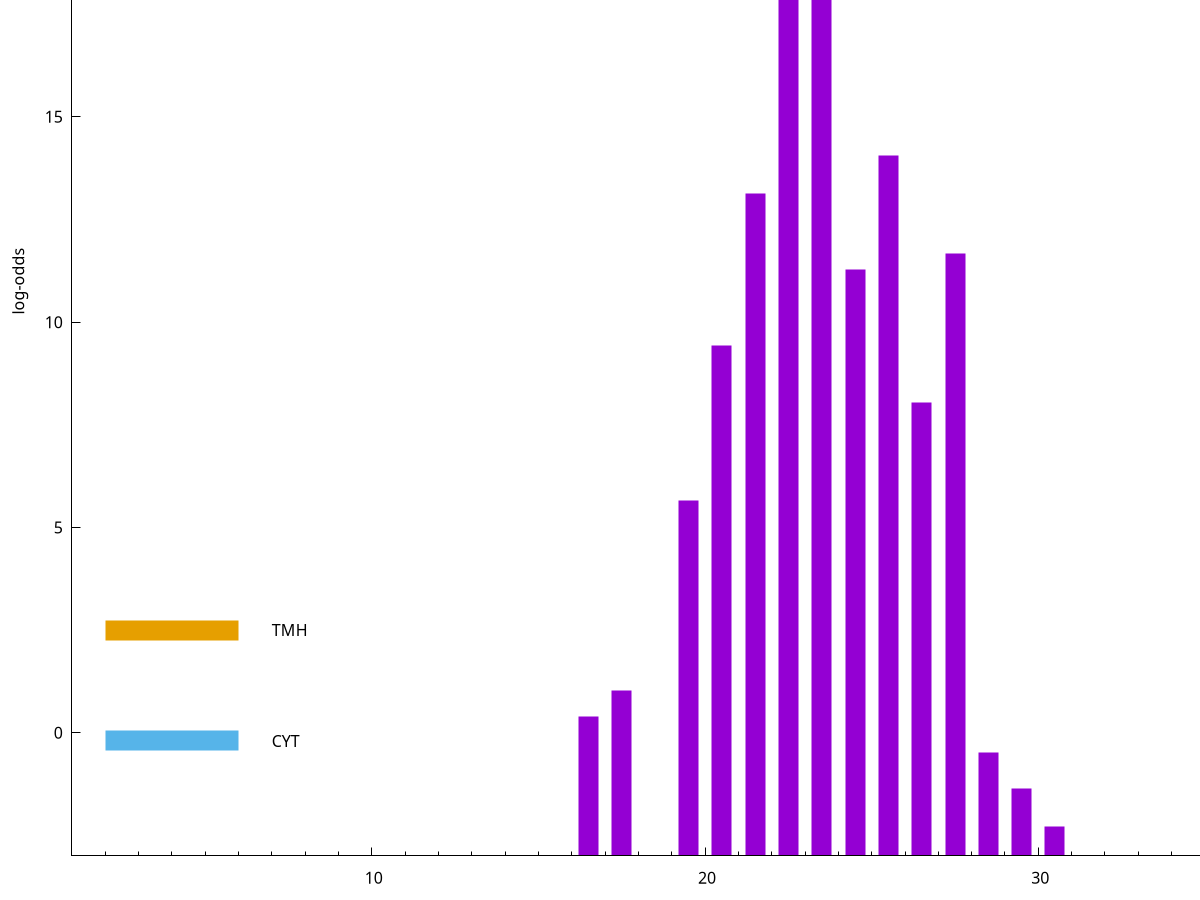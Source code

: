 set title "LipoP predictions for SRR4065668.gff"
set size 2., 1.4
set xrange [1:70] 
set mxtics 10
set yrange [-3:25]
set y2range [0:28]
set ylabel "log-odds"
set term postscript eps color solid "Helvetica" 30
set output "SRR4065668.gff7.eps"
set arrow from 2,22.5457 to 6,22.5457 nohead lt 1 lw 20
set label "SpI" at 7,22.5457
set arrow from 2,2.50119 to 6,2.50119 nohead lt 4 lw 20
set label "TMH" at 7,2.50119
set arrow from 2,-0.200913 to 6,-0.200913 nohead lt 3 lw 20
set label "CYT" at 7,-0.200913
set arrow from 2,22.5457 to 6,22.5457 nohead lt 1 lw 20
set label "SpI" at 7,22.5457
# NOTE: The scores below are the log-odds scores with the threshold
# NOTE: subtracted (a hack to make gnuplot make the histogram all
# NOTE: look nice).
plot "-" axes x1y2 title "" with impulses lt 1 lw 20
23.500000 24.766800
22.500000 24.266000
25.500000 17.053900
21.500000 16.126900
27.500000 14.682100
24.500000 14.281300
20.500000 12.421800
26.500000 11.047160
19.500000 8.665160
17.500000 4.023750
16.500000 3.387963
28.500000 2.521088
29.500000 1.633990
30.500000 0.724650
e
exit
